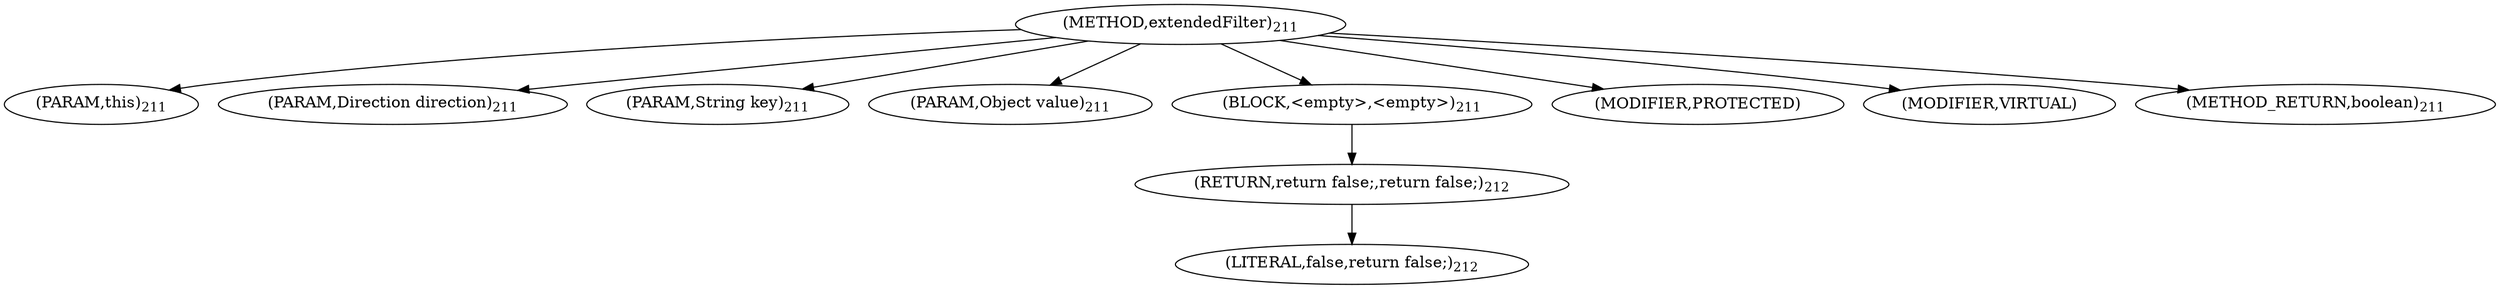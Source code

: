digraph "extendedFilter" {  
"314" [label = <(METHOD,extendedFilter)<SUB>211</SUB>> ]
"315" [label = <(PARAM,this)<SUB>211</SUB>> ]
"316" [label = <(PARAM,Direction direction)<SUB>211</SUB>> ]
"317" [label = <(PARAM,String key)<SUB>211</SUB>> ]
"318" [label = <(PARAM,Object value)<SUB>211</SUB>> ]
"319" [label = <(BLOCK,&lt;empty&gt;,&lt;empty&gt;)<SUB>211</SUB>> ]
"320" [label = <(RETURN,return false;,return false;)<SUB>212</SUB>> ]
"321" [label = <(LITERAL,false,return false;)<SUB>212</SUB>> ]
"322" [label = <(MODIFIER,PROTECTED)> ]
"323" [label = <(MODIFIER,VIRTUAL)> ]
"324" [label = <(METHOD_RETURN,boolean)<SUB>211</SUB>> ]
  "314" -> "315" 
  "314" -> "316" 
  "314" -> "317" 
  "314" -> "318" 
  "314" -> "319" 
  "314" -> "322" 
  "314" -> "323" 
  "314" -> "324" 
  "319" -> "320" 
  "320" -> "321" 
}
